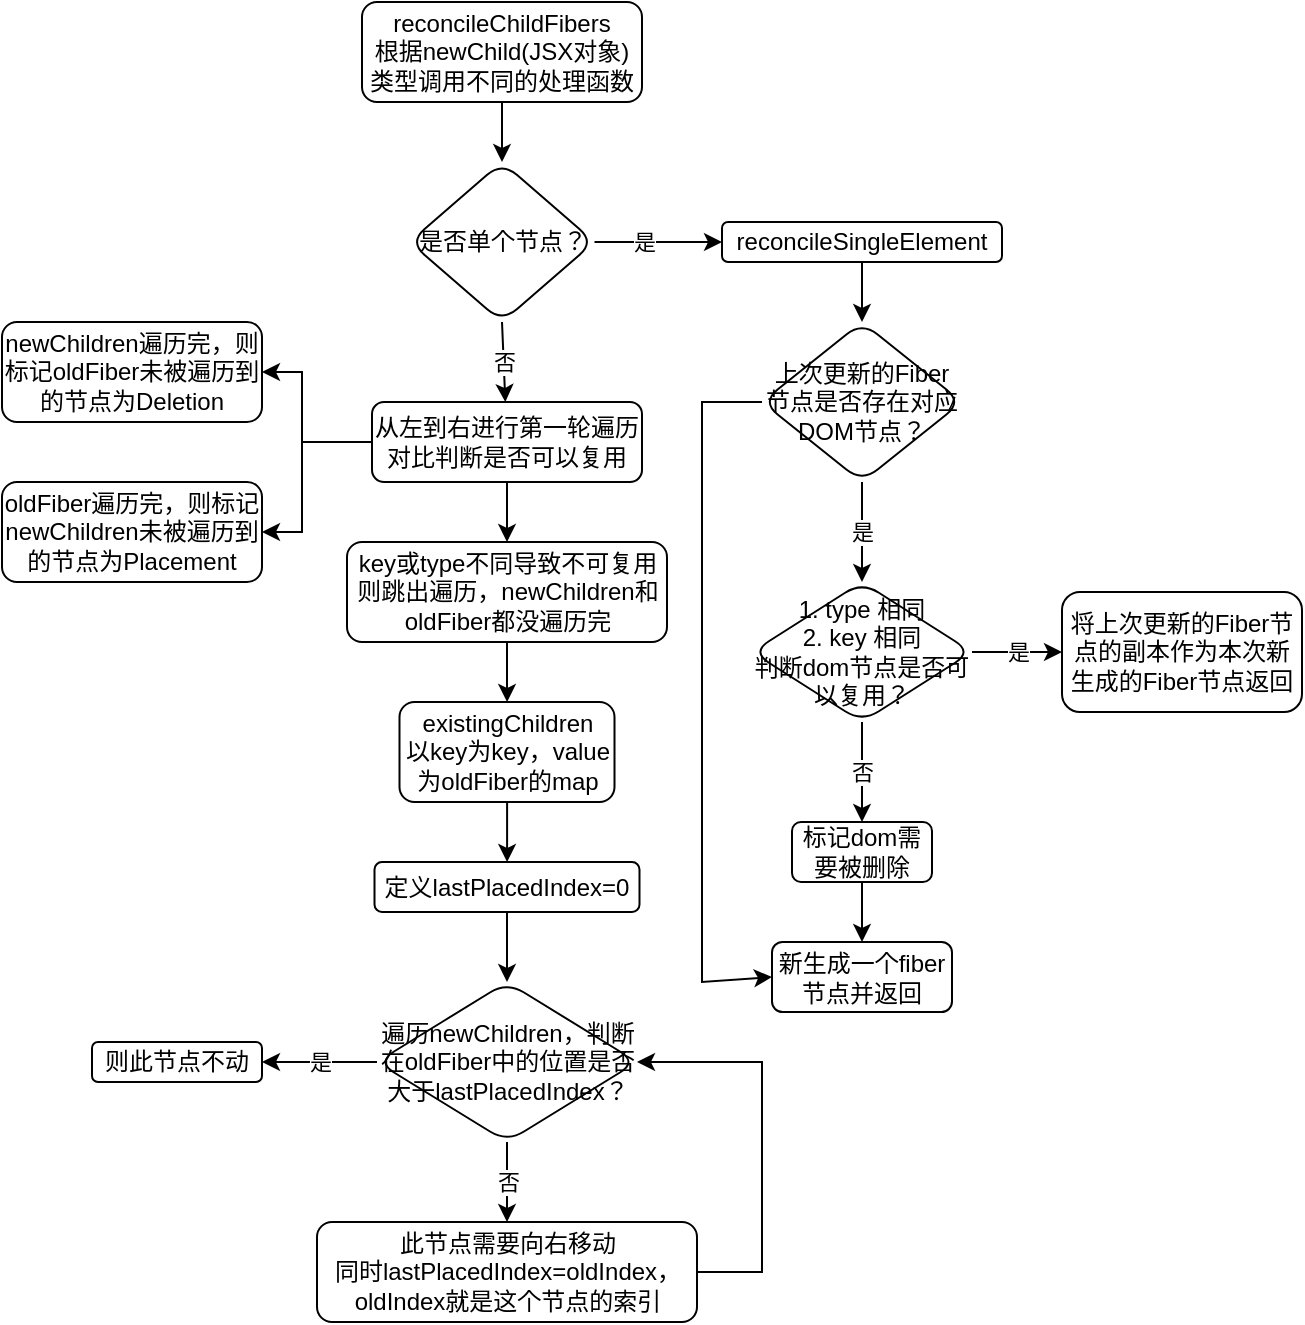 <mxfile version="20.7.4" type="device"><diagram id="C5RBs43oDa-KdzZeNtuy" name="Page-1"><mxGraphModel dx="1407" dy="575" grid="1" gridSize="10" guides="1" tooltips="1" connect="1" arrows="1" fold="1" page="1" pageScale="1" pageWidth="827" pageHeight="1169" math="0" shadow="0"><root><mxCell id="WIyWlLk6GJQsqaUBKTNV-0"/><mxCell id="WIyWlLk6GJQsqaUBKTNV-1" parent="WIyWlLk6GJQsqaUBKTNV-0"/><mxCell id="WIyWlLk6GJQsqaUBKTNV-3" value="reconcileChildFibers&lt;br&gt;根据newChild(JSX对象)类型调用不同的处理函数" style="rounded=1;whiteSpace=wrap;html=1;fontSize=12;glass=0;strokeWidth=1;shadow=0;" parent="WIyWlLk6GJQsqaUBKTNV-1" vertex="1"><mxGeometry x="160" y="80" width="140" height="50" as="geometry"/></mxCell><mxCell id="NaxRvBf6HLqEkdV9g3VL-0" value="是否单个节点？" style="rhombus;whiteSpace=wrap;html=1;rounded=1;glass=0;strokeWidth=1;shadow=0;" vertex="1" parent="WIyWlLk6GJQsqaUBKTNV-1"><mxGeometry x="183.75" y="160" width="92.5" height="80" as="geometry"/></mxCell><mxCell id="NaxRvBf6HLqEkdV9g3VL-1" value="" style="endArrow=classic;html=1;rounded=0;exitX=0.5;exitY=1;exitDx=0;exitDy=0;" edge="1" parent="WIyWlLk6GJQsqaUBKTNV-1" source="WIyWlLk6GJQsqaUBKTNV-3" target="NaxRvBf6HLqEkdV9g3VL-0"><mxGeometry width="50" height="50" relative="1" as="geometry"><mxPoint x="220" y="280" as="sourcePoint"/><mxPoint x="270" y="230" as="targetPoint"/></mxGeometry></mxCell><mxCell id="NaxRvBf6HLqEkdV9g3VL-4" value="" style="endArrow=classic;html=1;rounded=0;exitX=1;exitY=0.5;exitDx=0;exitDy=0;entryX=0;entryY=0.5;entryDx=0;entryDy=0;" edge="1" parent="WIyWlLk6GJQsqaUBKTNV-1" source="NaxRvBf6HLqEkdV9g3VL-0" target="NaxRvBf6HLqEkdV9g3VL-6"><mxGeometry relative="1" as="geometry"><mxPoint x="200" y="250" as="sourcePoint"/><mxPoint x="300" y="250" as="targetPoint"/></mxGeometry></mxCell><mxCell id="NaxRvBf6HLqEkdV9g3VL-5" value="是" style="edgeLabel;resizable=0;html=1;align=center;verticalAlign=middle;" connectable="0" vertex="1" parent="NaxRvBf6HLqEkdV9g3VL-4"><mxGeometry relative="1" as="geometry"><mxPoint x="-8" as="offset"/></mxGeometry></mxCell><mxCell id="NaxRvBf6HLqEkdV9g3VL-12" value="" style="edgeStyle=orthogonalEdgeStyle;rounded=0;orthogonalLoop=1;jettySize=auto;html=1;" edge="1" parent="WIyWlLk6GJQsqaUBKTNV-1" source="NaxRvBf6HLqEkdV9g3VL-6" target="NaxRvBf6HLqEkdV9g3VL-11"><mxGeometry relative="1" as="geometry"/></mxCell><mxCell id="NaxRvBf6HLqEkdV9g3VL-6" value="reconcileSingleElement" style="rounded=1;whiteSpace=wrap;html=1;" vertex="1" parent="WIyWlLk6GJQsqaUBKTNV-1"><mxGeometry x="340" y="190" width="140" height="20" as="geometry"/></mxCell><mxCell id="NaxRvBf6HLqEkdV9g3VL-34" value="" style="edgeStyle=orthogonalEdgeStyle;rounded=0;orthogonalLoop=1;jettySize=auto;html=1;" edge="1" parent="WIyWlLk6GJQsqaUBKTNV-1" source="NaxRvBf6HLqEkdV9g3VL-7" target="NaxRvBf6HLqEkdV9g3VL-33"><mxGeometry relative="1" as="geometry"/></mxCell><mxCell id="NaxRvBf6HLqEkdV9g3VL-7" value="从左到右进行第一轮遍历对比判断是否可以复用" style="whiteSpace=wrap;html=1;rounded=1;glass=0;strokeWidth=1;shadow=0;" vertex="1" parent="WIyWlLk6GJQsqaUBKTNV-1"><mxGeometry x="165" y="280" width="135" height="40" as="geometry"/></mxCell><mxCell id="NaxRvBf6HLqEkdV9g3VL-9" value="" style="endArrow=classic;html=1;rounded=0;exitX=0.5;exitY=1;exitDx=0;exitDy=0;" edge="1" parent="WIyWlLk6GJQsqaUBKTNV-1" source="NaxRvBf6HLqEkdV9g3VL-0" target="NaxRvBf6HLqEkdV9g3VL-7"><mxGeometry relative="1" as="geometry"><mxPoint x="160" y="250" as="sourcePoint"/><mxPoint x="260" y="250" as="targetPoint"/></mxGeometry></mxCell><mxCell id="NaxRvBf6HLqEkdV9g3VL-10" value="否" style="edgeLabel;resizable=0;html=1;align=center;verticalAlign=middle;" connectable="0" vertex="1" parent="NaxRvBf6HLqEkdV9g3VL-9"><mxGeometry relative="1" as="geometry"/></mxCell><mxCell id="NaxRvBf6HLqEkdV9g3VL-11" value="上次更新的Fiber节点是否存在对应DOM节点？" style="rhombus;whiteSpace=wrap;html=1;rounded=1;" vertex="1" parent="WIyWlLk6GJQsqaUBKTNV-1"><mxGeometry x="360" y="240" width="100" height="80" as="geometry"/></mxCell><mxCell id="NaxRvBf6HLqEkdV9g3VL-20" value="" style="endArrow=classic;html=1;rounded=0;exitX=0.5;exitY=1;exitDx=0;exitDy=0;entryX=0.5;entryY=0;entryDx=0;entryDy=0;" edge="1" parent="WIyWlLk6GJQsqaUBKTNV-1" source="NaxRvBf6HLqEkdV9g3VL-11" target="NaxRvBf6HLqEkdV9g3VL-22"><mxGeometry relative="1" as="geometry"><mxPoint x="364" y="360" as="sourcePoint"/><mxPoint x="464" y="360" as="targetPoint"/></mxGeometry></mxCell><mxCell id="NaxRvBf6HLqEkdV9g3VL-21" value="是" style="edgeLabel;resizable=0;html=1;align=center;verticalAlign=middle;" connectable="0" vertex="1" parent="NaxRvBf6HLqEkdV9g3VL-20"><mxGeometry relative="1" as="geometry"/></mxCell><mxCell id="NaxRvBf6HLqEkdV9g3VL-22" value="1. type 相同&lt;br&gt;2. key 相同&lt;br&gt;判断dom节点是否可以复用？" style="rhombus;whiteSpace=wrap;html=1;rounded=1;" vertex="1" parent="WIyWlLk6GJQsqaUBKTNV-1"><mxGeometry x="355" y="370" width="110" height="70" as="geometry"/></mxCell><mxCell id="NaxRvBf6HLqEkdV9g3VL-23" value="" style="endArrow=classic;html=1;rounded=0;exitX=0.5;exitY=1;exitDx=0;exitDy=0;entryX=0.5;entryY=0;entryDx=0;entryDy=0;" edge="1" parent="WIyWlLk6GJQsqaUBKTNV-1" source="NaxRvBf6HLqEkdV9g3VL-22" target="NaxRvBf6HLqEkdV9g3VL-28"><mxGeometry relative="1" as="geometry"><mxPoint x="380" y="340" as="sourcePoint"/><mxPoint x="410" y="510" as="targetPoint"/></mxGeometry></mxCell><mxCell id="NaxRvBf6HLqEkdV9g3VL-24" value="否" style="edgeLabel;resizable=0;html=1;align=center;verticalAlign=middle;" connectable="0" vertex="1" parent="NaxRvBf6HLqEkdV9g3VL-23"><mxGeometry relative="1" as="geometry"/></mxCell><mxCell id="NaxRvBf6HLqEkdV9g3VL-25" value="" style="endArrow=classic;html=1;rounded=0;exitX=1;exitY=0.5;exitDx=0;exitDy=0;entryX=0;entryY=0.5;entryDx=0;entryDy=0;" edge="1" parent="WIyWlLk6GJQsqaUBKTNV-1" source="NaxRvBf6HLqEkdV9g3VL-22" target="NaxRvBf6HLqEkdV9g3VL-27"><mxGeometry relative="1" as="geometry"><mxPoint x="380" y="340" as="sourcePoint"/><mxPoint x="530" y="405" as="targetPoint"/></mxGeometry></mxCell><mxCell id="NaxRvBf6HLqEkdV9g3VL-26" value="是" style="edgeLabel;resizable=0;html=1;align=center;verticalAlign=middle;" connectable="0" vertex="1" parent="NaxRvBf6HLqEkdV9g3VL-25"><mxGeometry relative="1" as="geometry"/></mxCell><mxCell id="NaxRvBf6HLqEkdV9g3VL-27" value="将上次更新的Fiber节点的副本作为本次新生成的Fiber节点返回" style="rounded=1;whiteSpace=wrap;html=1;" vertex="1" parent="WIyWlLk6GJQsqaUBKTNV-1"><mxGeometry x="510" y="375" width="120" height="60" as="geometry"/></mxCell><mxCell id="NaxRvBf6HLqEkdV9g3VL-31" value="" style="edgeStyle=orthogonalEdgeStyle;rounded=0;orthogonalLoop=1;jettySize=auto;html=1;" edge="1" parent="WIyWlLk6GJQsqaUBKTNV-1" source="NaxRvBf6HLqEkdV9g3VL-28" target="NaxRvBf6HLqEkdV9g3VL-30"><mxGeometry relative="1" as="geometry"/></mxCell><mxCell id="NaxRvBf6HLqEkdV9g3VL-28" value="标记dom需要被删除" style="rounded=1;whiteSpace=wrap;html=1;" vertex="1" parent="WIyWlLk6GJQsqaUBKTNV-1"><mxGeometry x="375" y="490" width="70" height="30" as="geometry"/></mxCell><mxCell id="NaxRvBf6HLqEkdV9g3VL-30" value="新生成一个fiber节点并返回" style="whiteSpace=wrap;html=1;rounded=1;" vertex="1" parent="WIyWlLk6GJQsqaUBKTNV-1"><mxGeometry x="365" y="550" width="90" height="35" as="geometry"/></mxCell><mxCell id="NaxRvBf6HLqEkdV9g3VL-32" value="" style="endArrow=classic;html=1;rounded=0;exitX=0;exitY=0.5;exitDx=0;exitDy=0;entryX=0;entryY=0.5;entryDx=0;entryDy=0;" edge="1" parent="WIyWlLk6GJQsqaUBKTNV-1" source="NaxRvBf6HLqEkdV9g3VL-11" target="NaxRvBf6HLqEkdV9g3VL-30"><mxGeometry width="50" height="50" relative="1" as="geometry"><mxPoint x="400" y="440" as="sourcePoint"/><mxPoint x="450" y="390" as="targetPoint"/><Array as="points"><mxPoint x="330" y="280"/><mxPoint x="330" y="570"/></Array></mxGeometry></mxCell><mxCell id="NaxRvBf6HLqEkdV9g3VL-43" value="" style="edgeStyle=orthogonalEdgeStyle;rounded=0;orthogonalLoop=1;jettySize=auto;html=1;" edge="1" parent="WIyWlLk6GJQsqaUBKTNV-1" source="NaxRvBf6HLqEkdV9g3VL-33" target="NaxRvBf6HLqEkdV9g3VL-42"><mxGeometry relative="1" as="geometry"/></mxCell><mxCell id="NaxRvBf6HLqEkdV9g3VL-33" value="key或type不同导致不可复用则跳出遍历，newChildren和oldFiber都没遍历完" style="whiteSpace=wrap;html=1;rounded=1;glass=0;strokeWidth=1;shadow=0;" vertex="1" parent="WIyWlLk6GJQsqaUBKTNV-1"><mxGeometry x="152.5" y="350" width="160" height="50" as="geometry"/></mxCell><mxCell id="NaxRvBf6HLqEkdV9g3VL-35" value="newChildren遍历完，则标记oldFiber未被遍历到的节点为Deletion" style="whiteSpace=wrap;html=1;rounded=1;glass=0;strokeWidth=1;shadow=0;" vertex="1" parent="WIyWlLk6GJQsqaUBKTNV-1"><mxGeometry x="-20" y="240" width="130" height="50" as="geometry"/></mxCell><mxCell id="NaxRvBf6HLqEkdV9g3VL-38" value="oldFiber遍历完，则标记newChildren未被遍历到的节点为Placement" style="rounded=1;whiteSpace=wrap;html=1;" vertex="1" parent="WIyWlLk6GJQsqaUBKTNV-1"><mxGeometry x="-20" y="320" width="130" height="50" as="geometry"/></mxCell><mxCell id="NaxRvBf6HLqEkdV9g3VL-39" value="" style="endArrow=classic;html=1;rounded=0;exitX=0;exitY=0.5;exitDx=0;exitDy=0;entryX=1;entryY=0.5;entryDx=0;entryDy=0;" edge="1" parent="WIyWlLk6GJQsqaUBKTNV-1" source="NaxRvBf6HLqEkdV9g3VL-7" target="NaxRvBf6HLqEkdV9g3VL-38"><mxGeometry width="50" height="50" relative="1" as="geometry"><mxPoint x="170" y="240" as="sourcePoint"/><mxPoint x="220" y="190" as="targetPoint"/><Array as="points"><mxPoint x="130" y="300"/><mxPoint x="130" y="345"/></Array></mxGeometry></mxCell><mxCell id="NaxRvBf6HLqEkdV9g3VL-40" value="" style="endArrow=classic;html=1;rounded=0;exitX=0;exitY=0.5;exitDx=0;exitDy=0;entryX=1;entryY=0.5;entryDx=0;entryDy=0;" edge="1" parent="WIyWlLk6GJQsqaUBKTNV-1" source="NaxRvBf6HLqEkdV9g3VL-7" target="NaxRvBf6HLqEkdV9g3VL-35"><mxGeometry width="50" height="50" relative="1" as="geometry"><mxPoint x="170" y="240" as="sourcePoint"/><mxPoint x="220" y="190" as="targetPoint"/><Array as="points"><mxPoint x="130" y="300"/><mxPoint x="130" y="265"/></Array></mxGeometry></mxCell><mxCell id="NaxRvBf6HLqEkdV9g3VL-53" value="" style="edgeStyle=orthogonalEdgeStyle;rounded=0;orthogonalLoop=1;jettySize=auto;html=1;" edge="1" parent="WIyWlLk6GJQsqaUBKTNV-1" source="NaxRvBf6HLqEkdV9g3VL-42" target="NaxRvBf6HLqEkdV9g3VL-52"><mxGeometry relative="1" as="geometry"/></mxCell><mxCell id="NaxRvBf6HLqEkdV9g3VL-42" value="existingChildren&lt;br&gt;以key为key，value为oldFiber的map" style="whiteSpace=wrap;html=1;rounded=1;glass=0;strokeWidth=1;shadow=0;" vertex="1" parent="WIyWlLk6GJQsqaUBKTNV-1"><mxGeometry x="178.75" y="430" width="107.5" height="50" as="geometry"/></mxCell><mxCell id="NaxRvBf6HLqEkdV9g3VL-49" value="遍历newChildren，判断在oldFiber中的位置是否大于lastPlacedIndex？" style="rhombus;whiteSpace=wrap;html=1;rounded=1;glass=0;strokeWidth=1;shadow=0;" vertex="1" parent="WIyWlLk6GJQsqaUBKTNV-1"><mxGeometry x="167.5" y="570" width="130" height="80" as="geometry"/></mxCell><mxCell id="NaxRvBf6HLqEkdV9g3VL-52" value="定义lastPlacedIndex=0" style="whiteSpace=wrap;html=1;rounded=1;glass=0;strokeWidth=1;shadow=0;" vertex="1" parent="WIyWlLk6GJQsqaUBKTNV-1"><mxGeometry x="166.25" y="510" width="132.5" height="25" as="geometry"/></mxCell><mxCell id="NaxRvBf6HLqEkdV9g3VL-54" value="" style="endArrow=classic;html=1;rounded=0;exitX=0.5;exitY=1;exitDx=0;exitDy=0;entryX=0.5;entryY=0;entryDx=0;entryDy=0;" edge="1" parent="WIyWlLk6GJQsqaUBKTNV-1" source="NaxRvBf6HLqEkdV9g3VL-52" target="NaxRvBf6HLqEkdV9g3VL-49"><mxGeometry width="50" height="50" relative="1" as="geometry"><mxPoint x="130" y="550" as="sourcePoint"/><mxPoint x="180" y="500" as="targetPoint"/></mxGeometry></mxCell><mxCell id="NaxRvBf6HLqEkdV9g3VL-55" value="" style="endArrow=classic;html=1;rounded=0;exitX=0;exitY=0.5;exitDx=0;exitDy=0;" edge="1" parent="WIyWlLk6GJQsqaUBKTNV-1" source="NaxRvBf6HLqEkdV9g3VL-49" target="NaxRvBf6HLqEkdV9g3VL-57"><mxGeometry relative="1" as="geometry"><mxPoint x="-10" y="640" as="sourcePoint"/><mxPoint x="100" y="610" as="targetPoint"/></mxGeometry></mxCell><mxCell id="NaxRvBf6HLqEkdV9g3VL-56" value="是" style="edgeLabel;resizable=0;html=1;align=center;verticalAlign=middle;" connectable="0" vertex="1" parent="NaxRvBf6HLqEkdV9g3VL-55"><mxGeometry relative="1" as="geometry"/></mxCell><mxCell id="NaxRvBf6HLqEkdV9g3VL-57" value="则此节点不动" style="rounded=1;whiteSpace=wrap;html=1;" vertex="1" parent="WIyWlLk6GJQsqaUBKTNV-1"><mxGeometry x="25" y="600" width="85" height="20" as="geometry"/></mxCell><mxCell id="NaxRvBf6HLqEkdV9g3VL-58" value="此节点需要向右移动&lt;br&gt;同时lastPlacedIndex=oldIndex，oldIndex就是这个节点的索引" style="whiteSpace=wrap;html=1;rounded=1;glass=0;strokeWidth=1;shadow=0;" vertex="1" parent="WIyWlLk6GJQsqaUBKTNV-1"><mxGeometry x="137.5" y="690" width="190" height="50" as="geometry"/></mxCell><mxCell id="NaxRvBf6HLqEkdV9g3VL-60" value="" style="endArrow=classic;html=1;rounded=0;exitX=0.5;exitY=1;exitDx=0;exitDy=0;entryX=0.5;entryY=0;entryDx=0;entryDy=0;" edge="1" parent="WIyWlLk6GJQsqaUBKTNV-1" source="NaxRvBf6HLqEkdV9g3VL-49" target="NaxRvBf6HLqEkdV9g3VL-58"><mxGeometry relative="1" as="geometry"><mxPoint x="110" y="620" as="sourcePoint"/><mxPoint x="210" y="620" as="targetPoint"/></mxGeometry></mxCell><mxCell id="NaxRvBf6HLqEkdV9g3VL-61" value="否" style="edgeLabel;resizable=0;html=1;align=center;verticalAlign=middle;" connectable="0" vertex="1" parent="NaxRvBf6HLqEkdV9g3VL-60"><mxGeometry relative="1" as="geometry"/></mxCell><mxCell id="NaxRvBf6HLqEkdV9g3VL-62" value="" style="endArrow=classic;html=1;rounded=0;exitX=1;exitY=0.5;exitDx=0;exitDy=0;entryX=1;entryY=0.5;entryDx=0;entryDy=0;" edge="1" parent="WIyWlLk6GJQsqaUBKTNV-1" source="NaxRvBf6HLqEkdV9g3VL-58" target="NaxRvBf6HLqEkdV9g3VL-49"><mxGeometry width="50" height="50" relative="1" as="geometry"><mxPoint x="130" y="620" as="sourcePoint"/><mxPoint x="180" y="570" as="targetPoint"/><Array as="points"><mxPoint x="360" y="715"/><mxPoint x="360" y="610"/></Array></mxGeometry></mxCell></root></mxGraphModel></diagram></mxfile>